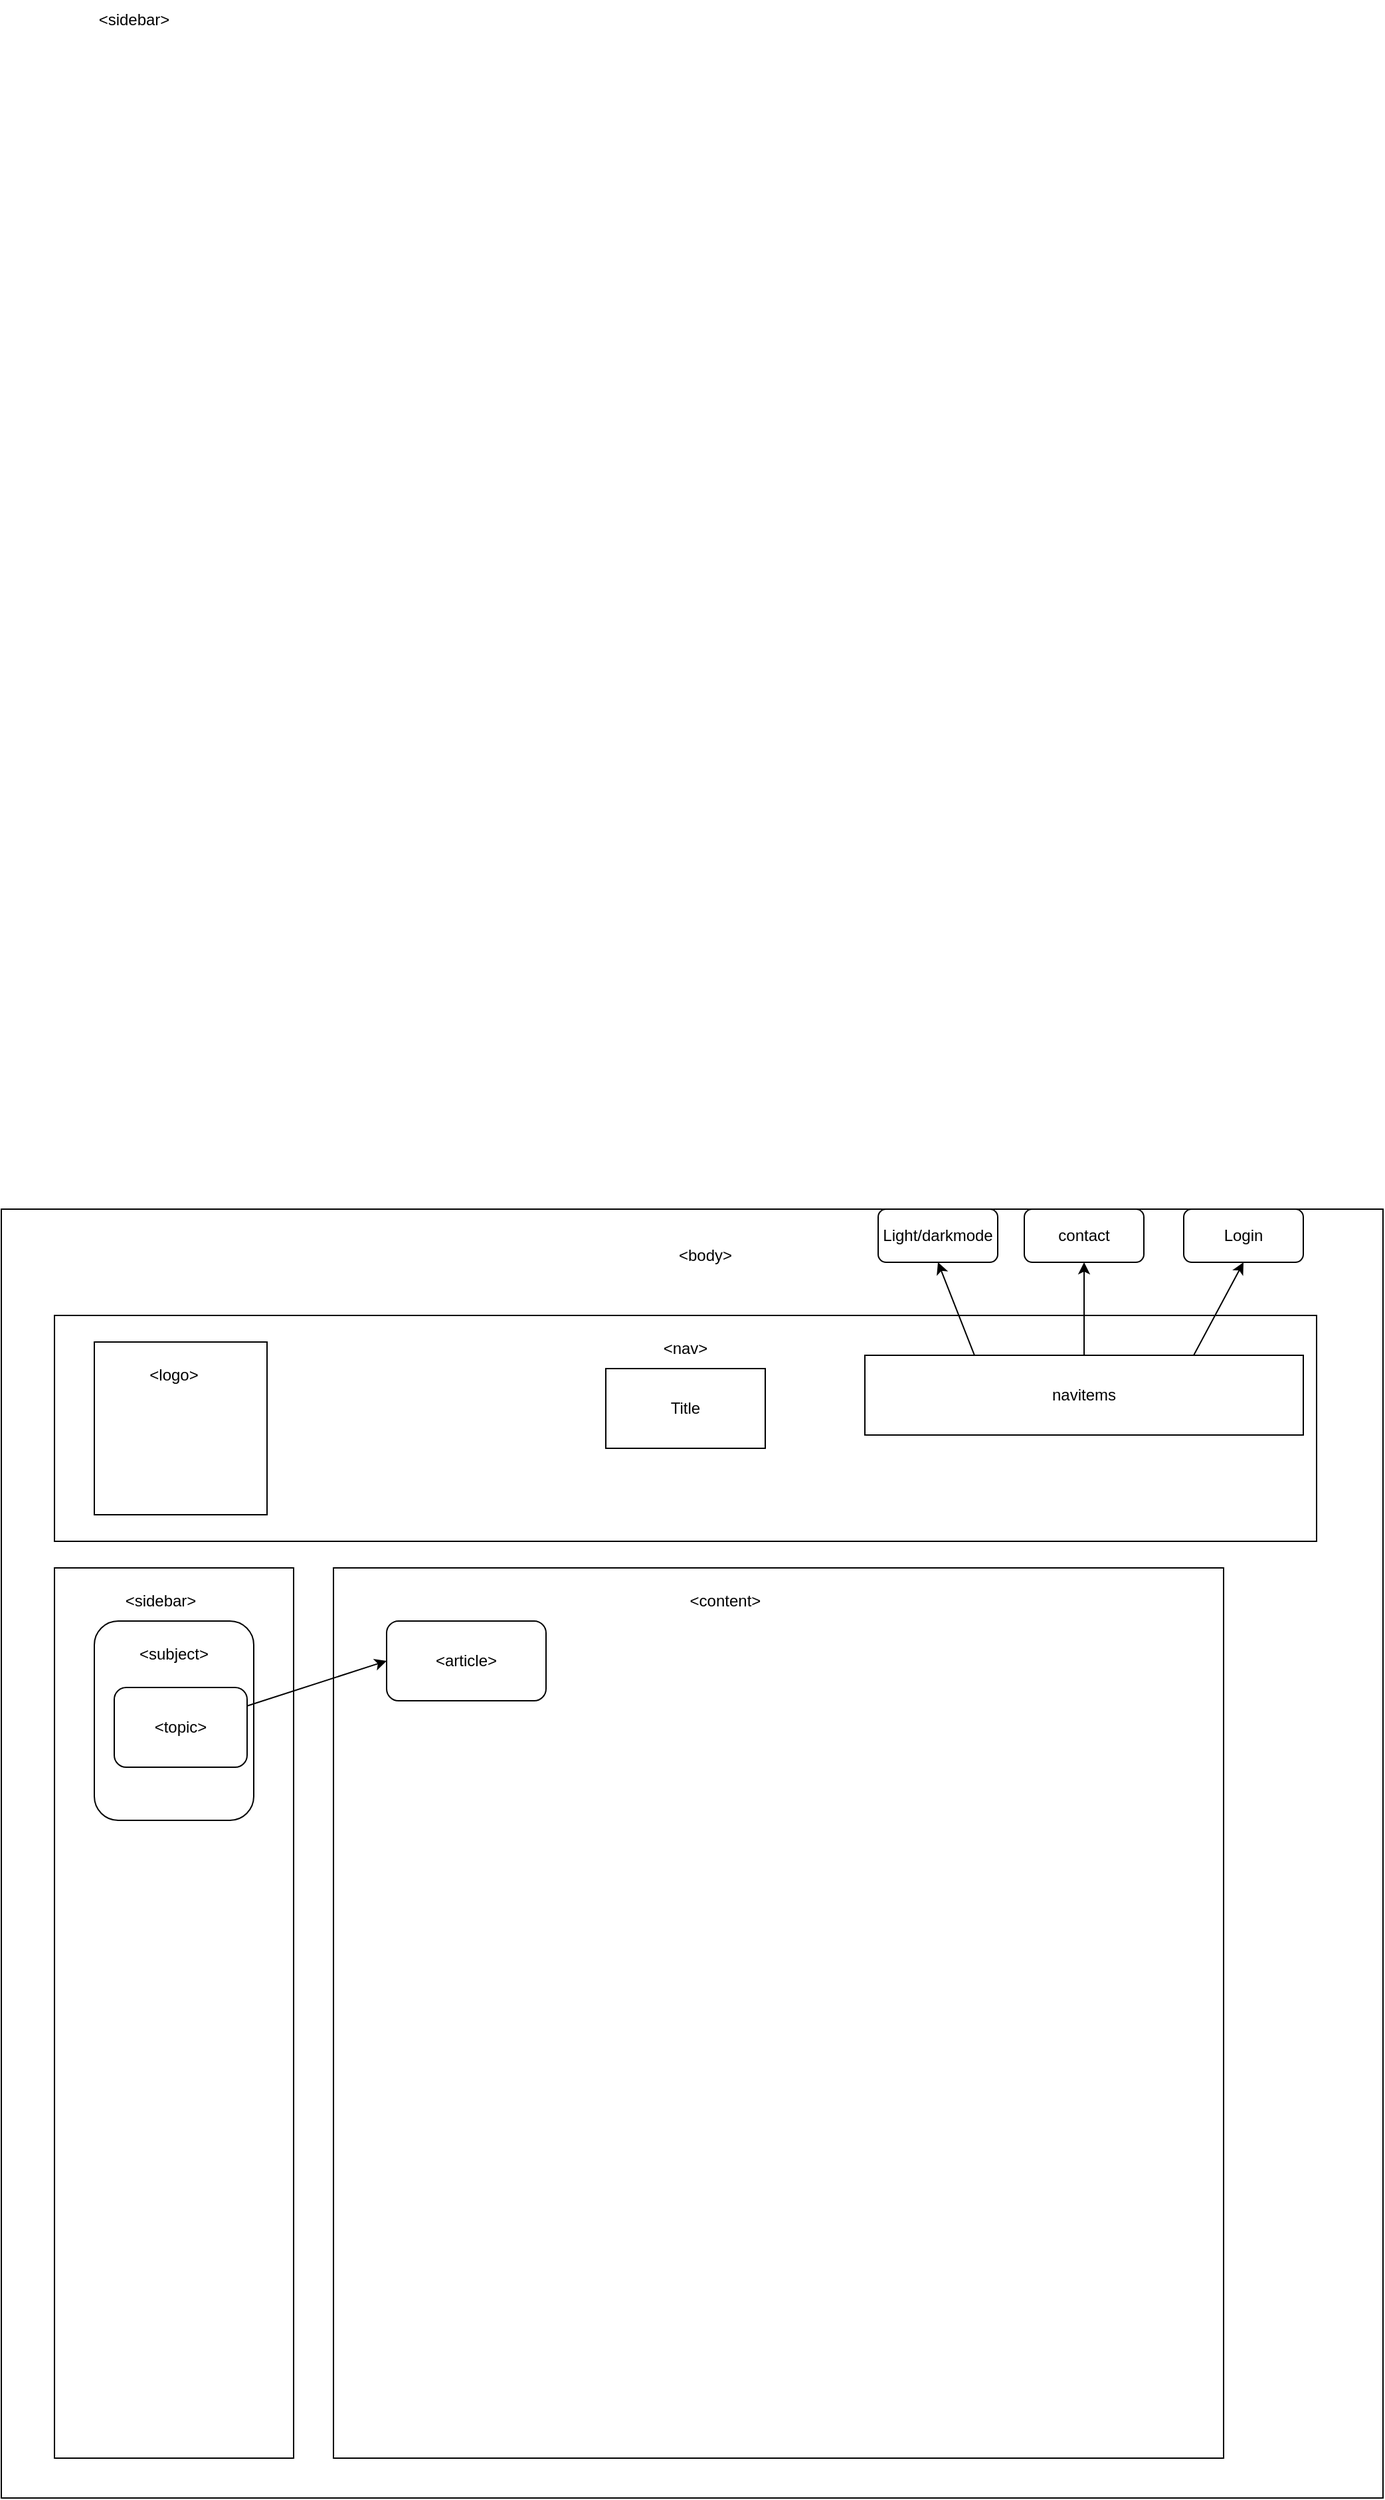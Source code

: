 <mxfile>
    <diagram id="EWuh8wCzBqjDP4cm0ZKE" name="Page-1">
        <mxGraphModel dx="1092" dy="4339" grid="1" gridSize="10" guides="1" tooltips="1" connect="1" arrows="1" fold="1" page="1" pageScale="1" pageWidth="4681" pageHeight="3300" math="0" shadow="0">
            <root>
                <mxCell id="0"/>
                <mxCell id="1" parent="0"/>
                <mxCell id="3" value="" style="rounded=0;whiteSpace=wrap;html=1;" vertex="1" parent="1">
                    <mxGeometry x="40" y="40" width="1040" height="970" as="geometry"/>
                </mxCell>
                <mxCell id="4" value="&amp;lt;body&amp;gt;" style="text;html=1;strokeColor=none;fillColor=none;align=center;verticalAlign=middle;whiteSpace=wrap;rounded=0;" vertex="1" parent="1">
                    <mxGeometry x="540" y="60" width="60" height="30" as="geometry"/>
                </mxCell>
                <mxCell id="6" value="" style="rounded=0;whiteSpace=wrap;html=1;" vertex="1" parent="1">
                    <mxGeometry x="80" y="120" width="950" height="170" as="geometry"/>
                </mxCell>
                <mxCell id="8" value="&amp;lt;nav&amp;gt;" style="text;html=1;strokeColor=none;fillColor=none;align=center;verticalAlign=middle;whiteSpace=wrap;rounded=0;" vertex="1" parent="1">
                    <mxGeometry x="525" y="130" width="60" height="30" as="geometry"/>
                </mxCell>
                <mxCell id="9" value="" style="whiteSpace=wrap;html=1;aspect=fixed;" vertex="1" parent="1">
                    <mxGeometry x="110" y="140" width="130" height="130" as="geometry"/>
                </mxCell>
                <mxCell id="10" value="&amp;lt;logo&amp;gt;" style="text;html=1;strokeColor=none;fillColor=none;align=center;verticalAlign=middle;whiteSpace=wrap;rounded=0;" vertex="1" parent="1">
                    <mxGeometry x="140" y="150" width="60" height="30" as="geometry"/>
                </mxCell>
                <mxCell id="11" value="Title" style="rounded=0;whiteSpace=wrap;html=1;" vertex="1" parent="1">
                    <mxGeometry x="495" y="160" width="120" height="60" as="geometry"/>
                </mxCell>
                <mxCell id="17" style="edgeStyle=none;html=1;exitX=0.25;exitY=0;exitDx=0;exitDy=0;entryX=0.5;entryY=1;entryDx=0;entryDy=0;" edge="1" parent="1" source="12" target="16">
                    <mxGeometry relative="1" as="geometry"/>
                </mxCell>
                <mxCell id="18" style="edgeStyle=none;html=1;exitX=0.5;exitY=0;exitDx=0;exitDy=0;entryX=0.5;entryY=1;entryDx=0;entryDy=0;" edge="1" parent="1" source="12" target="14">
                    <mxGeometry relative="1" as="geometry"/>
                </mxCell>
                <mxCell id="19" style="edgeStyle=none;html=1;exitX=0.75;exitY=0;exitDx=0;exitDy=0;entryX=0.5;entryY=1;entryDx=0;entryDy=0;" edge="1" parent="1" source="12" target="15">
                    <mxGeometry relative="1" as="geometry"/>
                </mxCell>
                <mxCell id="12" value="navitems" style="rounded=0;whiteSpace=wrap;html=1;" vertex="1" parent="1">
                    <mxGeometry x="690" y="150" width="330" height="60" as="geometry"/>
                </mxCell>
                <mxCell id="14" value="contact" style="rounded=1;whiteSpace=wrap;html=1;" vertex="1" parent="1">
                    <mxGeometry x="810" y="40" width="90" height="40" as="geometry"/>
                </mxCell>
                <mxCell id="15" value="Login" style="rounded=1;whiteSpace=wrap;html=1;" vertex="1" parent="1">
                    <mxGeometry x="930" y="40" width="90" height="40" as="geometry"/>
                </mxCell>
                <mxCell id="16" value="Light/darkmode" style="rounded=1;whiteSpace=wrap;html=1;" vertex="1" parent="1">
                    <mxGeometry x="700" y="40" width="90" height="40" as="geometry"/>
                </mxCell>
                <mxCell id="20" value="" style="rounded=0;whiteSpace=wrap;html=1;align=center;" vertex="1" parent="1">
                    <mxGeometry x="80" y="310" width="180" height="670" as="geometry"/>
                </mxCell>
                <mxCell id="21" value="&amp;lt;sidebar&amp;gt;" style="text;html=1;strokeColor=none;fillColor=none;align=center;verticalAlign=middle;whiteSpace=wrap;rounded=0;" vertex="1" parent="1">
                    <mxGeometry x="130" y="320" width="60" height="30" as="geometry"/>
                </mxCell>
                <mxCell id="22" value="" style="whiteSpace=wrap;html=1;aspect=fixed;" vertex="1" parent="1">
                    <mxGeometry x="290" y="310" width="670" height="670" as="geometry"/>
                </mxCell>
                <mxCell id="23" value="&amp;lt;sidebar&amp;gt;" style="text;html=1;strokeColor=none;fillColor=none;align=center;verticalAlign=middle;whiteSpace=wrap;rounded=0;" vertex="1" parent="1">
                    <mxGeometry x="110" y="-870" width="60" height="30" as="geometry"/>
                </mxCell>
                <mxCell id="24" value="&amp;lt;content&amp;gt;" style="text;html=1;strokeColor=none;fillColor=none;align=center;verticalAlign=middle;whiteSpace=wrap;rounded=0;" vertex="1" parent="1">
                    <mxGeometry x="555" y="320" width="60" height="30" as="geometry"/>
                </mxCell>
                <mxCell id="25" value="" style="rounded=1;whiteSpace=wrap;html=1;" vertex="1" parent="1">
                    <mxGeometry x="110" y="350" width="120" height="150" as="geometry"/>
                </mxCell>
                <mxCell id="26" value="&amp;lt;subject&amp;gt;" style="text;html=1;strokeColor=none;fillColor=none;align=center;verticalAlign=middle;whiteSpace=wrap;rounded=0;" vertex="1" parent="1">
                    <mxGeometry x="140" y="360" width="60" height="30" as="geometry"/>
                </mxCell>
                <mxCell id="29" style="edgeStyle=none;html=1;entryX=0;entryY=0.5;entryDx=0;entryDy=0;" edge="1" parent="1" source="27" target="28">
                    <mxGeometry relative="1" as="geometry"/>
                </mxCell>
                <mxCell id="27" value="&amp;lt;topic&amp;gt;" style="rounded=1;whiteSpace=wrap;html=1;" vertex="1" parent="1">
                    <mxGeometry x="125" y="400" width="100" height="60" as="geometry"/>
                </mxCell>
                <mxCell id="28" value="&amp;lt;article&amp;gt;" style="rounded=1;whiteSpace=wrap;html=1;" vertex="1" parent="1">
                    <mxGeometry x="330" y="350" width="120" height="60" as="geometry"/>
                </mxCell>
            </root>
        </mxGraphModel>
    </diagram>
</mxfile>